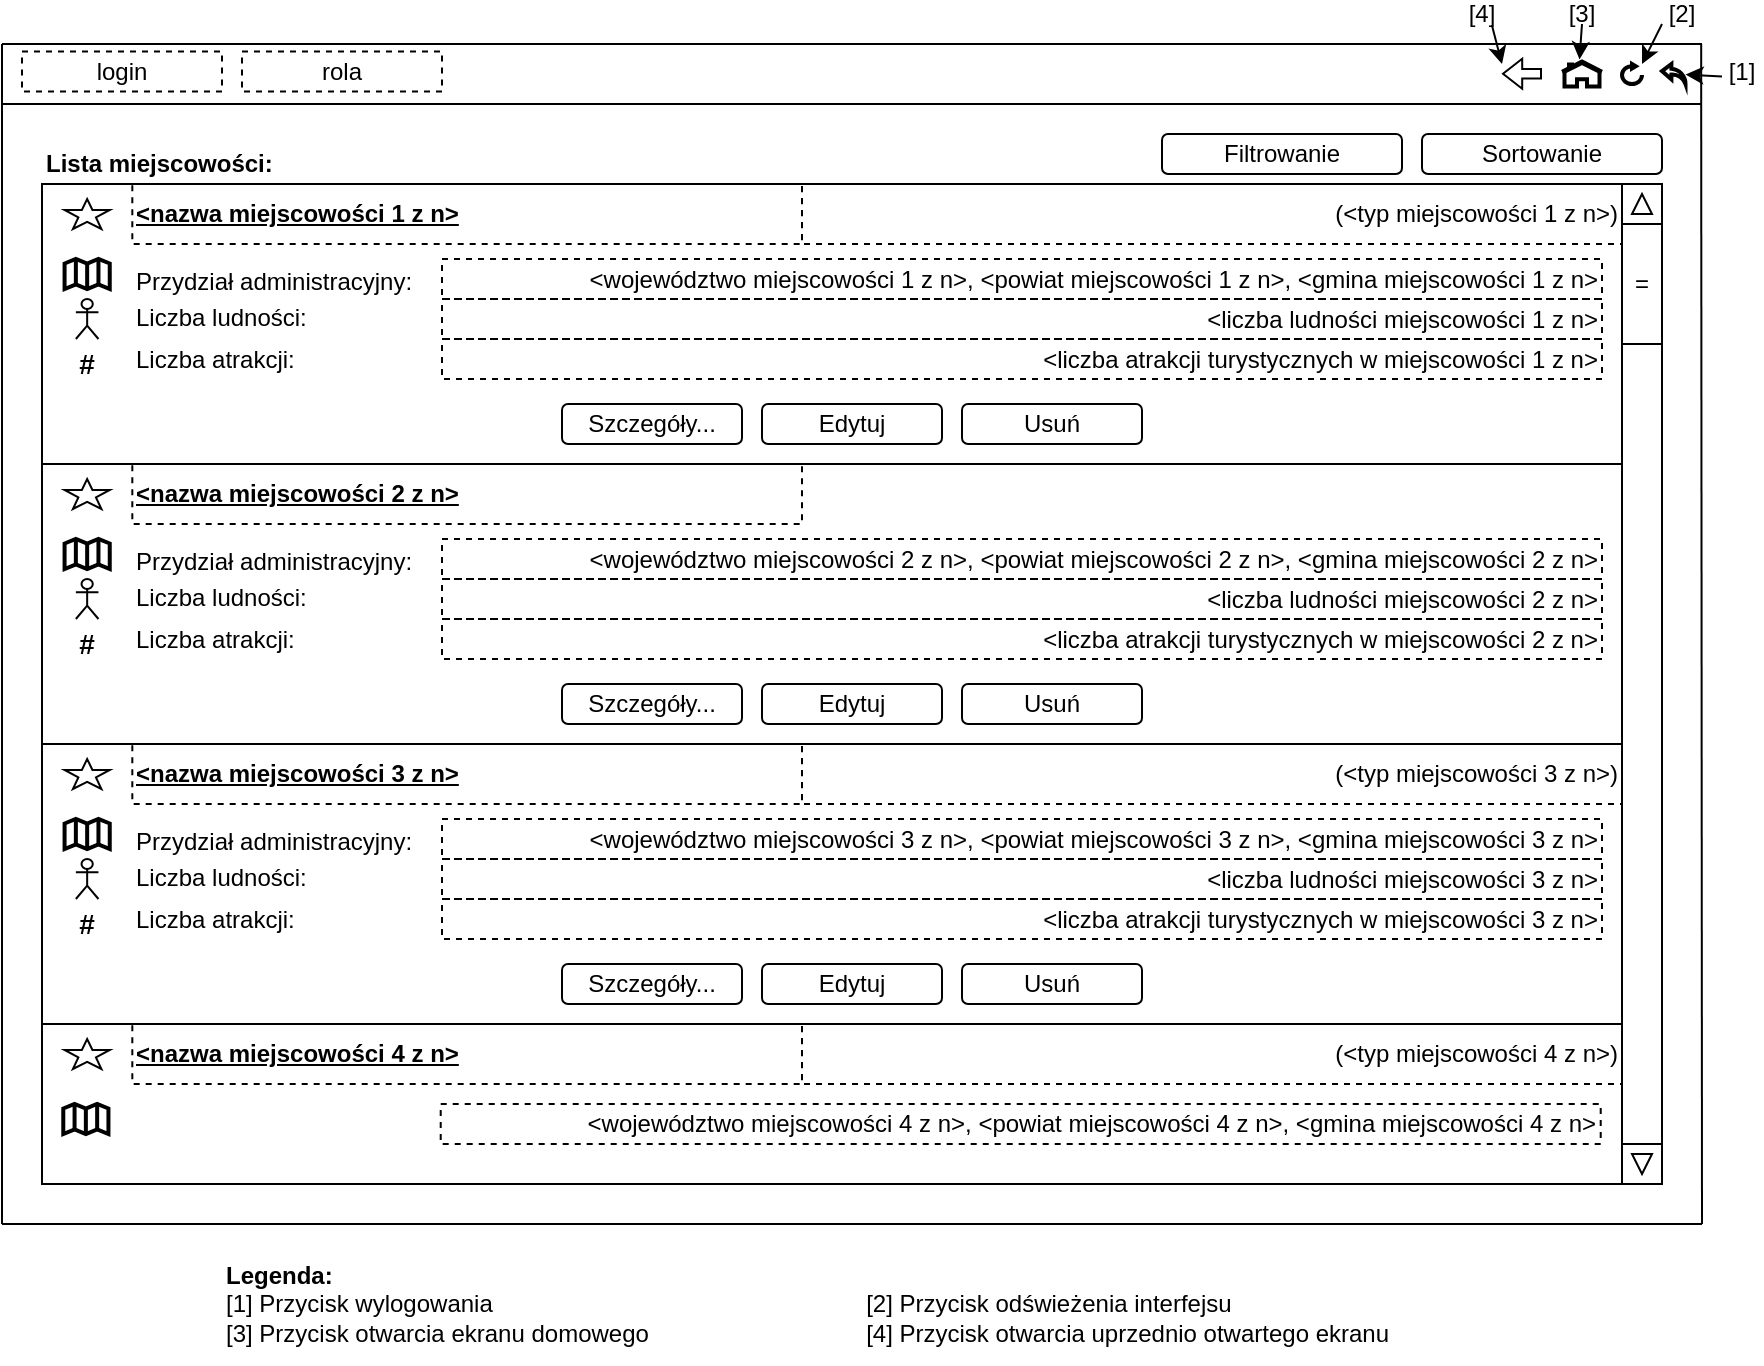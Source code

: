 <mxfile version="22.0.2" type="device">
  <diagram name="Strona-1" id="h2WLkj2qyGADKgaHyaSV">
    <mxGraphModel dx="1418" dy="827" grid="1" gridSize="10" guides="1" tooltips="1" connect="1" arrows="1" fold="1" page="1" pageScale="1" pageWidth="827" pageHeight="1169" math="0" shadow="0">
      <root>
        <mxCell id="0" />
        <mxCell id="1" parent="0" />
        <mxCell id="-zxrhz5xmNToXwiu2Zdy-1" value="&lt;b&gt;Lista miejscowości:&lt;/b&gt;" style="text;html=1;strokeColor=none;fillColor=none;align=left;verticalAlign=middle;whiteSpace=wrap;rounded=0;" vertex="1" parent="1">
          <mxGeometry x="30" y="265" width="190" height="30" as="geometry" />
        </mxCell>
        <mxCell id="-zxrhz5xmNToXwiu2Zdy-2" value="" style="endArrow=none;html=1;rounded=0;" edge="1" parent="1">
          <mxGeometry width="50" height="50" relative="1" as="geometry">
            <mxPoint x="10" y="220" as="sourcePoint" />
            <mxPoint x="860" y="220" as="targetPoint" />
          </mxGeometry>
        </mxCell>
        <mxCell id="-zxrhz5xmNToXwiu2Zdy-3" value="" style="endArrow=none;html=1;rounded=0;" edge="1" parent="1">
          <mxGeometry width="50" height="50" relative="1" as="geometry">
            <mxPoint x="10" y="810" as="sourcePoint" />
            <mxPoint x="10" y="220" as="targetPoint" />
          </mxGeometry>
        </mxCell>
        <mxCell id="-zxrhz5xmNToXwiu2Zdy-4" value="" style="endArrow=none;html=1;rounded=0;" edge="1" parent="1">
          <mxGeometry width="50" height="50" relative="1" as="geometry">
            <mxPoint x="10" y="250" as="sourcePoint" />
            <mxPoint x="860" y="250" as="targetPoint" />
          </mxGeometry>
        </mxCell>
        <mxCell id="-zxrhz5xmNToXwiu2Zdy-5" value="" style="endArrow=none;html=1;rounded=0;" edge="1" parent="1">
          <mxGeometry width="50" height="50" relative="1" as="geometry">
            <mxPoint x="860" y="810" as="sourcePoint" />
            <mxPoint x="859.58" y="220" as="targetPoint" />
          </mxGeometry>
        </mxCell>
        <mxCell id="-zxrhz5xmNToXwiu2Zdy-6" value="" style="html=1;verticalLabelPosition=bottom;align=center;labelBackgroundColor=#ffffff;verticalAlign=top;strokeWidth=2;shadow=0;dashed=0;shape=mxgraph.ios7.icons.home;" vertex="1" parent="1">
          <mxGeometry x="790" y="228.75" width="20" height="12.5" as="geometry" />
        </mxCell>
        <mxCell id="-zxrhz5xmNToXwiu2Zdy-7" value="" style="html=1;verticalLabelPosition=bottom;align=center;labelBackgroundColor=#ffffff;verticalAlign=top;strokeWidth=2;shadow=0;dashed=0;shape=mxgraph.ios7.icons.back;fontFamily=Helvetica;fontSize=12;" vertex="1" parent="1">
          <mxGeometry x="840" y="230" width="11.76" height="10" as="geometry" />
        </mxCell>
        <mxCell id="-zxrhz5xmNToXwiu2Zdy-8" value="" style="html=1;verticalLabelPosition=bottom;align=center;labelBackgroundColor=#ffffff;verticalAlign=top;strokeWidth=2;shadow=0;dashed=0;shape=mxgraph.ios7.icons.reload;fontFamily=Helvetica;fontSize=12;" vertex="1" parent="1">
          <mxGeometry x="820" y="230" width="10" height="10" as="geometry" />
        </mxCell>
        <mxCell id="-zxrhz5xmNToXwiu2Zdy-9" value="[1]" style="text;html=1;strokeColor=none;fillColor=none;align=center;verticalAlign=middle;whiteSpace=wrap;rounded=0;fontSize=12;fontFamily=Helvetica;fontColor=default;" vertex="1" parent="1">
          <mxGeometry x="870" y="228.75" width="20" height="10" as="geometry" />
        </mxCell>
        <mxCell id="-zxrhz5xmNToXwiu2Zdy-10" value="" style="endArrow=classic;html=1;rounded=0;fontFamily=Helvetica;fontSize=12;fontColor=default;exitX=0;exitY=0.75;exitDx=0;exitDy=0;" edge="1" parent="1" source="-zxrhz5xmNToXwiu2Zdy-9" target="-zxrhz5xmNToXwiu2Zdy-7">
          <mxGeometry width="50" height="50" relative="1" as="geometry">
            <mxPoint x="790" y="200" as="sourcePoint" />
            <mxPoint x="840" y="150" as="targetPoint" />
          </mxGeometry>
        </mxCell>
        <mxCell id="-zxrhz5xmNToXwiu2Zdy-11" value="" style="shape=flexArrow;endArrow=classic;html=1;rounded=0;fontFamily=Helvetica;fontSize=12;fontColor=default;startWidth=9.302;endWidth=9.302;startSize=5.426;endSize=2.867;width=4.651;" edge="1" parent="1">
          <mxGeometry width="50" height="50" relative="1" as="geometry">
            <mxPoint x="780" y="234.88" as="sourcePoint" />
            <mxPoint x="760" y="234.88" as="targetPoint" />
          </mxGeometry>
        </mxCell>
        <mxCell id="-zxrhz5xmNToXwiu2Zdy-12" value="[2]" style="text;html=1;strokeColor=none;fillColor=none;align=center;verticalAlign=middle;whiteSpace=wrap;rounded=0;fontSize=12;fontFamily=Helvetica;fontColor=default;" vertex="1" parent="1">
          <mxGeometry x="830" y="200" width="40" height="10" as="geometry" />
        </mxCell>
        <mxCell id="-zxrhz5xmNToXwiu2Zdy-13" value="" style="endArrow=classic;html=1;rounded=0;fontFamily=Helvetica;fontSize=12;fontColor=default;exitX=0.25;exitY=1;exitDx=0;exitDy=0;entryX=1;entryY=0;entryDx=0;entryDy=0;entryPerimeter=0;" edge="1" parent="1" source="-zxrhz5xmNToXwiu2Zdy-12" target="-zxrhz5xmNToXwiu2Zdy-8">
          <mxGeometry width="50" height="50" relative="1" as="geometry">
            <mxPoint x="780" y="230" as="sourcePoint" />
            <mxPoint x="830" y="180" as="targetPoint" />
          </mxGeometry>
        </mxCell>
        <mxCell id="-zxrhz5xmNToXwiu2Zdy-14" value="[3]" style="text;html=1;strokeColor=none;fillColor=none;align=center;verticalAlign=middle;whiteSpace=wrap;rounded=0;fontSize=12;fontFamily=Helvetica;fontColor=default;" vertex="1" parent="1">
          <mxGeometry x="790" y="200" width="20" height="10" as="geometry" />
        </mxCell>
        <mxCell id="-zxrhz5xmNToXwiu2Zdy-15" value="" style="endArrow=classic;html=1;rounded=0;fontFamily=Helvetica;fontSize=12;fontColor=default;entryX=0.437;entryY=-0.082;entryDx=0;entryDy=0;entryPerimeter=0;exitX=0.5;exitY=1;exitDx=0;exitDy=0;" edge="1" parent="1" source="-zxrhz5xmNToXwiu2Zdy-14" target="-zxrhz5xmNToXwiu2Zdy-6">
          <mxGeometry width="50" height="50" relative="1" as="geometry">
            <mxPoint x="810" y="160" as="sourcePoint" />
            <mxPoint x="800" y="170" as="targetPoint" />
          </mxGeometry>
        </mxCell>
        <mxCell id="-zxrhz5xmNToXwiu2Zdy-16" value="[4]" style="text;html=1;strokeColor=none;fillColor=none;align=center;verticalAlign=middle;whiteSpace=wrap;rounded=0;fontSize=12;fontFamily=Helvetica;fontColor=default;" vertex="1" parent="1">
          <mxGeometry x="740" y="200" width="20" height="10" as="geometry" />
        </mxCell>
        <mxCell id="-zxrhz5xmNToXwiu2Zdy-17" value="" style="endArrow=classic;html=1;rounded=0;fontFamily=Helvetica;fontSize=12;fontColor=default;exitX=0.748;exitY=1.065;exitDx=0;exitDy=0;exitPerimeter=0;" edge="1" parent="1" source="-zxrhz5xmNToXwiu2Zdy-16">
          <mxGeometry width="50" height="50" relative="1" as="geometry">
            <mxPoint x="720" y="230" as="sourcePoint" />
            <mxPoint x="760" y="230" as="targetPoint" />
          </mxGeometry>
        </mxCell>
        <mxCell id="-zxrhz5xmNToXwiu2Zdy-18" value="" style="endArrow=none;html=1;rounded=0;fontFamily=Helvetica;fontSize=12;fontColor=default;" edge="1" parent="1">
          <mxGeometry width="50" height="50" relative="1" as="geometry">
            <mxPoint x="10" y="810" as="sourcePoint" />
            <mxPoint x="860" y="810" as="targetPoint" />
          </mxGeometry>
        </mxCell>
        <mxCell id="-zxrhz5xmNToXwiu2Zdy-19" value="&lt;b&gt;Legenda:&lt;/b&gt;&lt;br&gt;[1] Przycisk wylogowania&lt;span style=&quot;white-space: pre;&quot;&gt;&#x9;&lt;/span&gt;&lt;span style=&quot;white-space: pre;&quot;&gt;&#x9;&lt;span style=&quot;white-space: pre;&quot;&gt;&#x9;&lt;/span&gt;&lt;span style=&quot;white-space: pre;&quot;&gt;&#x9;&lt;span style=&quot;white-space: pre;&quot;&gt;&#x9;&lt;/span&gt;&lt;span style=&quot;white-space: pre;&quot;&gt;&#x9;&lt;span style=&quot;white-space: pre;&quot;&gt;&#x9;&lt;/span&gt;&lt;/span&gt;&lt;/span&gt;&lt;/span&gt;[2] Przycisk odświeżenia interfejsu&lt;br&gt;[3] Przycisk otwarcia ekranu domowego&lt;span style=&quot;white-space: pre;&quot;&gt;&#x9;&lt;/span&gt;&lt;span style=&quot;white-space: pre;&quot;&gt;&#x9;&lt;span style=&quot;white-space: pre;&quot;&gt;&#x9;&lt;/span&gt;&lt;span style=&quot;white-space: pre;&quot;&gt;&#x9;&lt;/span&gt;&lt;span style=&quot;white-space: pre;&quot;&gt;&#x9;&lt;/span&gt;&lt;/span&gt;[4] Przycisk otwarcia uprzednio otwartego ekranu" style="text;html=1;align=left;verticalAlign=middle;resizable=0;points=[];autosize=1;strokeColor=none;fillColor=none;dashed=1;" vertex="1" parent="1">
          <mxGeometry x="120" y="820" width="610" height="60" as="geometry" />
        </mxCell>
        <mxCell id="-zxrhz5xmNToXwiu2Zdy-20" value="login" style="rounded=0;whiteSpace=wrap;html=1;dashed=1;" vertex="1" parent="1">
          <mxGeometry x="20" y="223.75" width="100" height="20" as="geometry" />
        </mxCell>
        <mxCell id="-zxrhz5xmNToXwiu2Zdy-21" value="rola" style="rounded=0;whiteSpace=wrap;html=1;dashed=1;" vertex="1" parent="1">
          <mxGeometry x="130" y="223.75" width="100" height="20" as="geometry" />
        </mxCell>
        <mxCell id="-zxrhz5xmNToXwiu2Zdy-22" value="" style="rounded=0;whiteSpace=wrap;html=1;" vertex="1" parent="1">
          <mxGeometry x="30" y="290" width="790" height="500" as="geometry" />
        </mxCell>
        <mxCell id="-zxrhz5xmNToXwiu2Zdy-23" value="" style="rounded=0;whiteSpace=wrap;html=1;" vertex="1" parent="1">
          <mxGeometry x="820" y="290" width="20" height="480" as="geometry" />
        </mxCell>
        <mxCell id="-zxrhz5xmNToXwiu2Zdy-24" value="" style="whiteSpace=wrap;html=1;aspect=fixed;" vertex="1" parent="1">
          <mxGeometry x="820" y="290" width="20" height="20" as="geometry" />
        </mxCell>
        <mxCell id="-zxrhz5xmNToXwiu2Zdy-25" value="" style="whiteSpace=wrap;html=1;aspect=fixed;" vertex="1" parent="1">
          <mxGeometry x="820" y="770" width="20" height="20" as="geometry" />
        </mxCell>
        <mxCell id="-zxrhz5xmNToXwiu2Zdy-26" value="" style="triangle;whiteSpace=wrap;html=1;rotation=-90;" vertex="1" parent="1">
          <mxGeometry x="825" y="295" width="10" height="10" as="geometry" />
        </mxCell>
        <mxCell id="-zxrhz5xmNToXwiu2Zdy-27" value="" style="triangle;whiteSpace=wrap;html=1;rotation=90;" vertex="1" parent="1">
          <mxGeometry x="825" y="775" width="10" height="10" as="geometry" />
        </mxCell>
        <mxCell id="-zxrhz5xmNToXwiu2Zdy-28" value="=" style="rounded=0;whiteSpace=wrap;html=1;" vertex="1" parent="1">
          <mxGeometry x="820" y="310" width="20" height="60" as="geometry" />
        </mxCell>
        <mxCell id="-zxrhz5xmNToXwiu2Zdy-29" value="" style="rounded=0;whiteSpace=wrap;html=1;strokeWidth=1;" vertex="1" parent="1">
          <mxGeometry x="30" y="290" width="790" height="140" as="geometry" />
        </mxCell>
        <mxCell id="-zxrhz5xmNToXwiu2Zdy-30" value="&lt;b&gt;&amp;lt;nazwa miejscowości 1 z n&amp;gt;&lt;/b&gt;" style="rounded=0;whiteSpace=wrap;html=1;strokeColor=default;fontStyle=4;fillColor=none;align=left;dashed=1;" vertex="1" parent="1">
          <mxGeometry x="75.16" y="290" width="334.84" height="30" as="geometry" />
        </mxCell>
        <mxCell id="-zxrhz5xmNToXwiu2Zdy-31" value="" style="verticalLabelPosition=bottom;verticalAlign=top;html=1;shape=mxgraph.basic.star" vertex="1" parent="1">
          <mxGeometry x="41.29" y="297.5" width="22.581" height="15" as="geometry" />
        </mxCell>
        <mxCell id="-zxrhz5xmNToXwiu2Zdy-32" value="&amp;lt;województwo miejscowości 1 z n&amp;gt;, &amp;lt;powiat miejscowości 1 z n&amp;gt;, &amp;lt;gmina miejscowości 1 z n&amp;gt;" style="rounded=0;whiteSpace=wrap;html=1;strokeColor=default;fontStyle=0;fillColor=none;align=right;dashed=1;" vertex="1" parent="1">
          <mxGeometry x="230" y="327.5" width="580" height="20" as="geometry" />
        </mxCell>
        <mxCell id="-zxrhz5xmNToXwiu2Zdy-33" value="" style="html=1;verticalLabelPosition=bottom;align=center;labelBackgroundColor=#ffffff;verticalAlign=top;strokeWidth=2;shadow=0;dashed=0;shape=mxgraph.ios7.icons.map;" vertex="1" parent="1">
          <mxGeometry x="41.29" y="327.5" width="22.581" height="15" as="geometry" />
        </mxCell>
        <mxCell id="-zxrhz5xmNToXwiu2Zdy-34" value="" style="shape=umlActor;verticalLabelPosition=bottom;verticalAlign=top;html=1;" vertex="1" parent="1">
          <mxGeometry x="46.935" y="347.5" width="11.29" height="20" as="geometry" />
        </mxCell>
        <mxCell id="-zxrhz5xmNToXwiu2Zdy-35" value="&amp;lt;liczba ludności miejscowości 1 z n&amp;gt;" style="rounded=0;whiteSpace=wrap;html=1;strokeColor=default;fontStyle=0;fillColor=none;align=right;dashed=1;" vertex="1" parent="1">
          <mxGeometry x="230" y="347.5" width="580" height="20" as="geometry" />
        </mxCell>
        <mxCell id="-zxrhz5xmNToXwiu2Zdy-36" value="&lt;font style=&quot;font-size: 14px;&quot;&gt;&lt;b&gt;#&lt;/b&gt;&lt;/font&gt;" style="text;html=1;strokeColor=none;fillColor=none;align=center;verticalAlign=middle;whiteSpace=wrap;rounded=0;" vertex="1" parent="1">
          <mxGeometry x="44.113" y="370" width="16.935" height="20" as="geometry" />
        </mxCell>
        <mxCell id="-zxrhz5xmNToXwiu2Zdy-37" value="&amp;lt;liczba atrakcji turystycznych w miejscowości 1 z n&amp;gt;" style="rounded=0;whiteSpace=wrap;html=1;strokeColor=default;fontStyle=0;fillColor=none;align=right;dashed=1;" vertex="1" parent="1">
          <mxGeometry x="230" y="367.5" width="580" height="20" as="geometry" />
        </mxCell>
        <mxCell id="-zxrhz5xmNToXwiu2Zdy-38" value="(&amp;lt;typ miejscowości 1 z n&amp;gt;)" style="text;html=1;strokeColor=default;fillColor=none;align=right;verticalAlign=middle;whiteSpace=wrap;rounded=0;dashed=1;" vertex="1" parent="1">
          <mxGeometry x="410" y="290" width="410" height="30" as="geometry" />
        </mxCell>
        <mxCell id="-zxrhz5xmNToXwiu2Zdy-39" value="Szczegóły..." style="rounded=1;whiteSpace=wrap;html=1;" vertex="1" parent="1">
          <mxGeometry x="290" y="400" width="90" height="20" as="geometry" />
        </mxCell>
        <mxCell id="-zxrhz5xmNToXwiu2Zdy-40" value="Przydział administracyjny:" style="text;html=1;strokeColor=none;fillColor=none;align=left;verticalAlign=middle;whiteSpace=wrap;rounded=0;" vertex="1" parent="1">
          <mxGeometry x="75.16" y="327.5" width="154.84" height="22.5" as="geometry" />
        </mxCell>
        <mxCell id="-zxrhz5xmNToXwiu2Zdy-41" value="Liczba ludności:" style="text;html=1;strokeColor=none;fillColor=none;align=left;verticalAlign=middle;whiteSpace=wrap;rounded=0;" vertex="1" parent="1">
          <mxGeometry x="75.16" y="347.5" width="154.84" height="18.75" as="geometry" />
        </mxCell>
        <mxCell id="-zxrhz5xmNToXwiu2Zdy-42" value="Liczba atrakcji:" style="text;html=1;strokeColor=none;fillColor=none;align=left;verticalAlign=middle;whiteSpace=wrap;rounded=0;" vertex="1" parent="1">
          <mxGeometry x="75.16" y="366.88" width="154.84" height="21.25" as="geometry" />
        </mxCell>
        <mxCell id="-zxrhz5xmNToXwiu2Zdy-43" value="" style="rounded=0;whiteSpace=wrap;html=1;strokeWidth=1;" vertex="1" parent="1">
          <mxGeometry x="30" y="430" width="790" height="140" as="geometry" />
        </mxCell>
        <mxCell id="-zxrhz5xmNToXwiu2Zdy-44" value="&lt;b&gt;&amp;lt;nazwa miejscowości 2 z n&amp;gt;&lt;/b&gt;" style="rounded=0;whiteSpace=wrap;html=1;strokeColor=default;fontStyle=4;fillColor=none;align=left;dashed=1;" vertex="1" parent="1">
          <mxGeometry x="75.16" y="430" width="334.84" height="30" as="geometry" />
        </mxCell>
        <mxCell id="-zxrhz5xmNToXwiu2Zdy-45" value="" style="verticalLabelPosition=bottom;verticalAlign=top;html=1;shape=mxgraph.basic.star" vertex="1" parent="1">
          <mxGeometry x="41.29" y="437.5" width="22.581" height="15" as="geometry" />
        </mxCell>
        <mxCell id="-zxrhz5xmNToXwiu2Zdy-46" value="&amp;lt;województwo miejscowości 2 z n&amp;gt;, &amp;lt;powiat miejscowości 2 z n&amp;gt;, &amp;lt;gmina miejscowości 2 z n&amp;gt;" style="rounded=0;whiteSpace=wrap;html=1;strokeColor=default;fontStyle=0;fillColor=none;align=right;dashed=1;" vertex="1" parent="1">
          <mxGeometry x="230" y="467.5" width="580" height="20" as="geometry" />
        </mxCell>
        <mxCell id="-zxrhz5xmNToXwiu2Zdy-47" value="" style="html=1;verticalLabelPosition=bottom;align=center;labelBackgroundColor=#ffffff;verticalAlign=top;strokeWidth=2;shadow=0;dashed=0;shape=mxgraph.ios7.icons.map;" vertex="1" parent="1">
          <mxGeometry x="41.29" y="467.5" width="22.581" height="15" as="geometry" />
        </mxCell>
        <mxCell id="-zxrhz5xmNToXwiu2Zdy-48" value="" style="shape=umlActor;verticalLabelPosition=bottom;verticalAlign=top;html=1;" vertex="1" parent="1">
          <mxGeometry x="46.935" y="487.5" width="11.29" height="20" as="geometry" />
        </mxCell>
        <mxCell id="-zxrhz5xmNToXwiu2Zdy-49" value="&amp;lt;liczba ludności miejscowości 2 z n&amp;gt;" style="rounded=0;whiteSpace=wrap;html=1;strokeColor=default;fontStyle=0;fillColor=none;align=right;dashed=1;" vertex="1" parent="1">
          <mxGeometry x="230" y="487.5" width="580" height="20" as="geometry" />
        </mxCell>
        <mxCell id="-zxrhz5xmNToXwiu2Zdy-50" value="&lt;font style=&quot;font-size: 14px;&quot;&gt;&lt;b&gt;#&lt;/b&gt;&lt;/font&gt;" style="text;html=1;strokeColor=none;fillColor=none;align=center;verticalAlign=middle;whiteSpace=wrap;rounded=0;" vertex="1" parent="1">
          <mxGeometry x="44.113" y="510" width="16.935" height="20" as="geometry" />
        </mxCell>
        <mxCell id="-zxrhz5xmNToXwiu2Zdy-51" value="&amp;lt;liczba atrakcji turystycznych w miejscowości 2 z n&amp;gt;" style="rounded=0;whiteSpace=wrap;html=1;strokeColor=default;fontStyle=0;fillColor=none;align=right;dashed=1;" vertex="1" parent="1">
          <mxGeometry x="230" y="507.5" width="580" height="20" as="geometry" />
        </mxCell>
        <mxCell id="-zxrhz5xmNToXwiu2Zdy-52" value="(&amp;lt;typ miejscowości 2 z n&amp;gt;)" style="text;html=1;strokeColor=default;fillColor=none;align=right;verticalAlign=middle;whiteSpace=wrap;rounded=0;dashed=1;" vertex="1" parent="1">
          <mxGeometry x="380" y="680" width="410" height="30" as="geometry" />
        </mxCell>
        <mxCell id="-zxrhz5xmNToXwiu2Zdy-54" value="Przydział administracyjny:" style="text;html=1;strokeColor=none;fillColor=none;align=left;verticalAlign=middle;whiteSpace=wrap;rounded=0;" vertex="1" parent="1">
          <mxGeometry x="75.16" y="467.5" width="154.84" height="22.5" as="geometry" />
        </mxCell>
        <mxCell id="-zxrhz5xmNToXwiu2Zdy-55" value="Liczba ludności:" style="text;html=1;strokeColor=none;fillColor=none;align=left;verticalAlign=middle;whiteSpace=wrap;rounded=0;" vertex="1" parent="1">
          <mxGeometry x="75.16" y="487.5" width="154.84" height="18.75" as="geometry" />
        </mxCell>
        <mxCell id="-zxrhz5xmNToXwiu2Zdy-56" value="Liczba atrakcji:" style="text;html=1;strokeColor=none;fillColor=none;align=left;verticalAlign=middle;whiteSpace=wrap;rounded=0;" vertex="1" parent="1">
          <mxGeometry x="75.16" y="506.88" width="154.84" height="21.25" as="geometry" />
        </mxCell>
        <mxCell id="-zxrhz5xmNToXwiu2Zdy-57" value="" style="rounded=0;whiteSpace=wrap;html=1;strokeWidth=1;" vertex="1" parent="1">
          <mxGeometry x="30" y="570" width="790" height="140" as="geometry" />
        </mxCell>
        <mxCell id="-zxrhz5xmNToXwiu2Zdy-58" value="&lt;b&gt;&amp;lt;nazwa miejscowości 3 z n&amp;gt;&lt;/b&gt;" style="rounded=0;whiteSpace=wrap;html=1;strokeColor=default;fontStyle=4;fillColor=none;align=left;dashed=1;" vertex="1" parent="1">
          <mxGeometry x="75.16" y="570" width="334.84" height="30" as="geometry" />
        </mxCell>
        <mxCell id="-zxrhz5xmNToXwiu2Zdy-59" value="" style="verticalLabelPosition=bottom;verticalAlign=top;html=1;shape=mxgraph.basic.star" vertex="1" parent="1">
          <mxGeometry x="41.29" y="577.5" width="22.581" height="15" as="geometry" />
        </mxCell>
        <mxCell id="-zxrhz5xmNToXwiu2Zdy-60" value="&amp;lt;województwo miejscowości 3 z n&amp;gt;, &amp;lt;powiat miejscowości 3 z n&amp;gt;, &amp;lt;gmina miejscowości 3 z n&amp;gt;" style="rounded=0;whiteSpace=wrap;html=1;strokeColor=default;fontStyle=0;fillColor=none;align=right;dashed=1;" vertex="1" parent="1">
          <mxGeometry x="230" y="607.5" width="580" height="20" as="geometry" />
        </mxCell>
        <mxCell id="-zxrhz5xmNToXwiu2Zdy-61" value="" style="html=1;verticalLabelPosition=bottom;align=center;labelBackgroundColor=#ffffff;verticalAlign=top;strokeWidth=2;shadow=0;dashed=0;shape=mxgraph.ios7.icons.map;" vertex="1" parent="1">
          <mxGeometry x="41.29" y="607.5" width="22.581" height="15" as="geometry" />
        </mxCell>
        <mxCell id="-zxrhz5xmNToXwiu2Zdy-62" value="" style="shape=umlActor;verticalLabelPosition=bottom;verticalAlign=top;html=1;" vertex="1" parent="1">
          <mxGeometry x="46.935" y="627.5" width="11.29" height="20" as="geometry" />
        </mxCell>
        <mxCell id="-zxrhz5xmNToXwiu2Zdy-63" value="&amp;lt;liczba ludności miejscowości 3 z n&amp;gt;" style="rounded=0;whiteSpace=wrap;html=1;strokeColor=default;fontStyle=0;fillColor=none;align=right;dashed=1;" vertex="1" parent="1">
          <mxGeometry x="230" y="627.5" width="580" height="20" as="geometry" />
        </mxCell>
        <mxCell id="-zxrhz5xmNToXwiu2Zdy-64" value="&lt;font style=&quot;font-size: 14px;&quot;&gt;&lt;b&gt;#&lt;/b&gt;&lt;/font&gt;" style="text;html=1;strokeColor=none;fillColor=none;align=center;verticalAlign=middle;whiteSpace=wrap;rounded=0;" vertex="1" parent="1">
          <mxGeometry x="44.113" y="650" width="16.935" height="20" as="geometry" />
        </mxCell>
        <mxCell id="-zxrhz5xmNToXwiu2Zdy-65" value="&amp;lt;liczba atrakcji turystycznych w miejscowości 3 z n&amp;gt;" style="rounded=0;whiteSpace=wrap;html=1;strokeColor=default;fontStyle=0;fillColor=none;align=right;dashed=1;" vertex="1" parent="1">
          <mxGeometry x="230" y="647.5" width="580" height="20" as="geometry" />
        </mxCell>
        <mxCell id="-zxrhz5xmNToXwiu2Zdy-66" value="(&amp;lt;typ miejscowości 3 z n&amp;gt;)" style="text;html=1;strokeColor=default;fillColor=none;align=right;verticalAlign=middle;whiteSpace=wrap;rounded=0;dashed=1;" vertex="1" parent="1">
          <mxGeometry x="410" y="570" width="410" height="30" as="geometry" />
        </mxCell>
        <mxCell id="-zxrhz5xmNToXwiu2Zdy-68" value="Przydział administracyjny:" style="text;html=1;strokeColor=none;fillColor=none;align=left;verticalAlign=middle;whiteSpace=wrap;rounded=0;" vertex="1" parent="1">
          <mxGeometry x="75.16" y="607.5" width="154.84" height="22.5" as="geometry" />
        </mxCell>
        <mxCell id="-zxrhz5xmNToXwiu2Zdy-69" value="Liczba ludności:" style="text;html=1;strokeColor=none;fillColor=none;align=left;verticalAlign=middle;whiteSpace=wrap;rounded=0;" vertex="1" parent="1">
          <mxGeometry x="75.16" y="627.5" width="154.84" height="18.75" as="geometry" />
        </mxCell>
        <mxCell id="-zxrhz5xmNToXwiu2Zdy-70" value="Liczba atrakcji:" style="text;html=1;strokeColor=none;fillColor=none;align=left;verticalAlign=middle;whiteSpace=wrap;rounded=0;" vertex="1" parent="1">
          <mxGeometry x="75.16" y="646.88" width="154.84" height="21.25" as="geometry" />
        </mxCell>
        <mxCell id="-zxrhz5xmNToXwiu2Zdy-71" value="&lt;b&gt;&amp;lt;nazwa miejscowości 4 z n&amp;gt;&lt;/b&gt;" style="rounded=0;whiteSpace=wrap;html=1;strokeColor=default;fontStyle=4;fillColor=none;align=left;dashed=1;" vertex="1" parent="1">
          <mxGeometry x="75.16" y="710" width="334.84" height="30" as="geometry" />
        </mxCell>
        <mxCell id="-zxrhz5xmNToXwiu2Zdy-72" value="" style="verticalLabelPosition=bottom;verticalAlign=top;html=1;shape=mxgraph.basic.star" vertex="1" parent="1">
          <mxGeometry x="41.29" y="717.5" width="22.581" height="15" as="geometry" />
        </mxCell>
        <mxCell id="-zxrhz5xmNToXwiu2Zdy-73" value="(&amp;lt;typ miejscowości 4 z n&amp;gt;)" style="text;html=1;strokeColor=default;fillColor=none;align=right;verticalAlign=middle;whiteSpace=wrap;rounded=0;dashed=1;" vertex="1" parent="1">
          <mxGeometry x="410" y="710" width="410" height="30" as="geometry" />
        </mxCell>
        <mxCell id="-zxrhz5xmNToXwiu2Zdy-74" value="&amp;lt;województwo miejscowości 4 z n&amp;gt;, &amp;lt;powiat miejscowości 4 z n&amp;gt;, &amp;lt;gmina miejscowości 4 z n&amp;gt;" style="rounded=0;whiteSpace=wrap;html=1;strokeColor=default;fontStyle=0;fillColor=none;align=right;dashed=1;" vertex="1" parent="1">
          <mxGeometry x="229.35" y="750" width="580" height="20" as="geometry" />
        </mxCell>
        <mxCell id="-zxrhz5xmNToXwiu2Zdy-75" value="" style="html=1;verticalLabelPosition=bottom;align=center;labelBackgroundColor=#ffffff;verticalAlign=top;strokeWidth=2;shadow=0;dashed=0;shape=mxgraph.ios7.icons.map;" vertex="1" parent="1">
          <mxGeometry x="40.64" y="750" width="22.581" height="15" as="geometry" />
        </mxCell>
        <mxCell id="-zxrhz5xmNToXwiu2Zdy-76" value="Sortowanie" style="rounded=1;whiteSpace=wrap;html=1;" vertex="1" parent="1">
          <mxGeometry x="720" y="265" width="120" height="20" as="geometry" />
        </mxCell>
        <mxCell id="-zxrhz5xmNToXwiu2Zdy-77" value="Filtrowanie" style="rounded=1;whiteSpace=wrap;html=1;" vertex="1" parent="1">
          <mxGeometry x="590" y="265" width="120" height="20" as="geometry" />
        </mxCell>
        <mxCell id="-zxrhz5xmNToXwiu2Zdy-78" value="Edytuj" style="rounded=1;whiteSpace=wrap;html=1;" vertex="1" parent="1">
          <mxGeometry x="390" y="400" width="90" height="20" as="geometry" />
        </mxCell>
        <mxCell id="-zxrhz5xmNToXwiu2Zdy-79" value="Usuń" style="rounded=1;whiteSpace=wrap;html=1;" vertex="1" parent="1">
          <mxGeometry x="490" y="400" width="90" height="20" as="geometry" />
        </mxCell>
        <mxCell id="-zxrhz5xmNToXwiu2Zdy-83" value="Szczegóły..." style="rounded=1;whiteSpace=wrap;html=1;" vertex="1" parent="1">
          <mxGeometry x="290" y="540" width="90" height="20" as="geometry" />
        </mxCell>
        <mxCell id="-zxrhz5xmNToXwiu2Zdy-84" value="Edytuj" style="rounded=1;whiteSpace=wrap;html=1;" vertex="1" parent="1">
          <mxGeometry x="390" y="540" width="90" height="20" as="geometry" />
        </mxCell>
        <mxCell id="-zxrhz5xmNToXwiu2Zdy-85" value="Usuń" style="rounded=1;whiteSpace=wrap;html=1;" vertex="1" parent="1">
          <mxGeometry x="490" y="540" width="90" height="20" as="geometry" />
        </mxCell>
        <mxCell id="-zxrhz5xmNToXwiu2Zdy-86" value="Szczegóły..." style="rounded=1;whiteSpace=wrap;html=1;" vertex="1" parent="1">
          <mxGeometry x="290" y="680" width="90" height="20" as="geometry" />
        </mxCell>
        <mxCell id="-zxrhz5xmNToXwiu2Zdy-87" value="Edytuj" style="rounded=1;whiteSpace=wrap;html=1;" vertex="1" parent="1">
          <mxGeometry x="390" y="680" width="90" height="20" as="geometry" />
        </mxCell>
        <mxCell id="-zxrhz5xmNToXwiu2Zdy-88" value="Usuń" style="rounded=1;whiteSpace=wrap;html=1;" vertex="1" parent="1">
          <mxGeometry x="490" y="680" width="90" height="20" as="geometry" />
        </mxCell>
      </root>
    </mxGraphModel>
  </diagram>
</mxfile>
